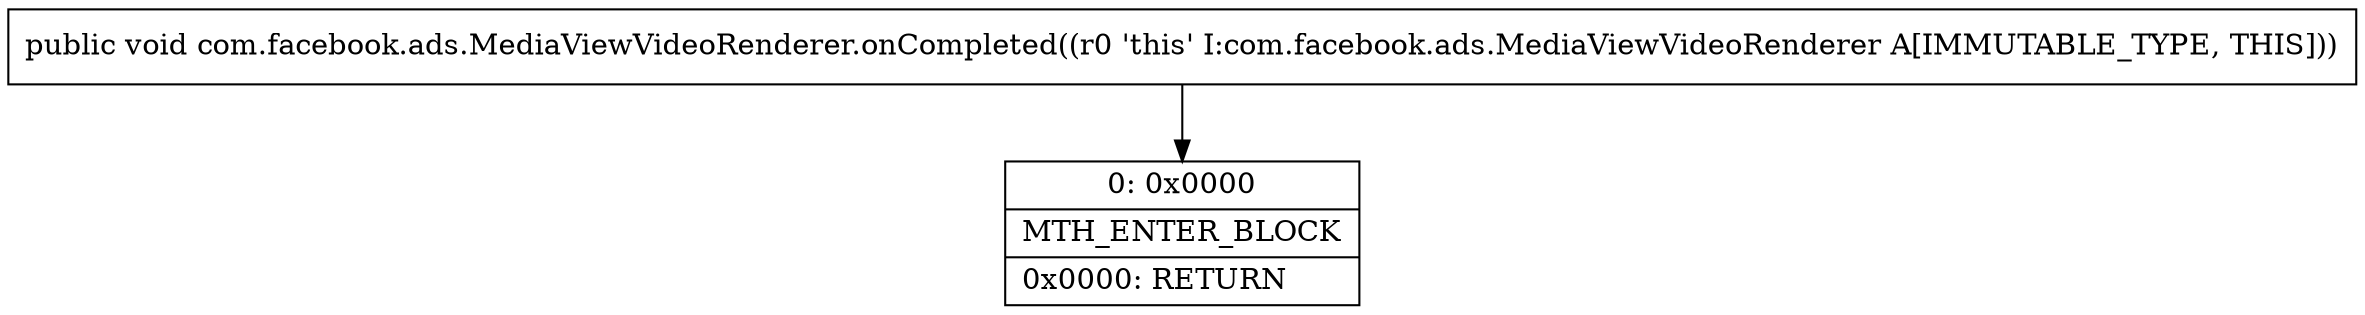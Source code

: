 digraph "CFG forcom.facebook.ads.MediaViewVideoRenderer.onCompleted()V" {
Node_0 [shape=record,label="{0\:\ 0x0000|MTH_ENTER_BLOCK\l|0x0000: RETURN   \l}"];
MethodNode[shape=record,label="{public void com.facebook.ads.MediaViewVideoRenderer.onCompleted((r0 'this' I:com.facebook.ads.MediaViewVideoRenderer A[IMMUTABLE_TYPE, THIS])) }"];
MethodNode -> Node_0;
}

